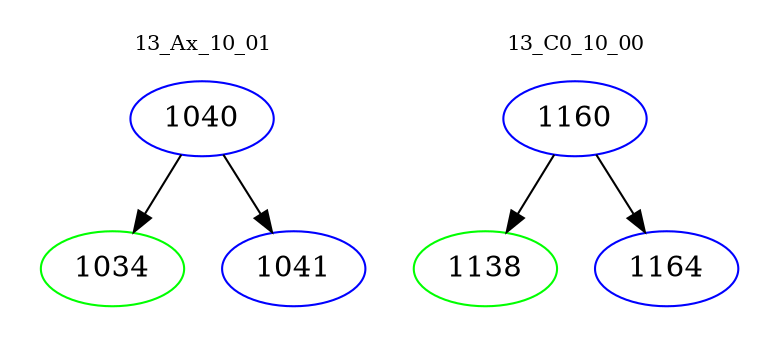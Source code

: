 digraph{
subgraph cluster_0 {
color = white
label = "13_Ax_10_01";
fontsize=10;
T0_1040 [label="1040", color="blue"]
T0_1040 -> T0_1034 [color="black"]
T0_1034 [label="1034", color="green"]
T0_1040 -> T0_1041 [color="black"]
T0_1041 [label="1041", color="blue"]
}
subgraph cluster_1 {
color = white
label = "13_C0_10_00";
fontsize=10;
T1_1160 [label="1160", color="blue"]
T1_1160 -> T1_1138 [color="black"]
T1_1138 [label="1138", color="green"]
T1_1160 -> T1_1164 [color="black"]
T1_1164 [label="1164", color="blue"]
}
}
